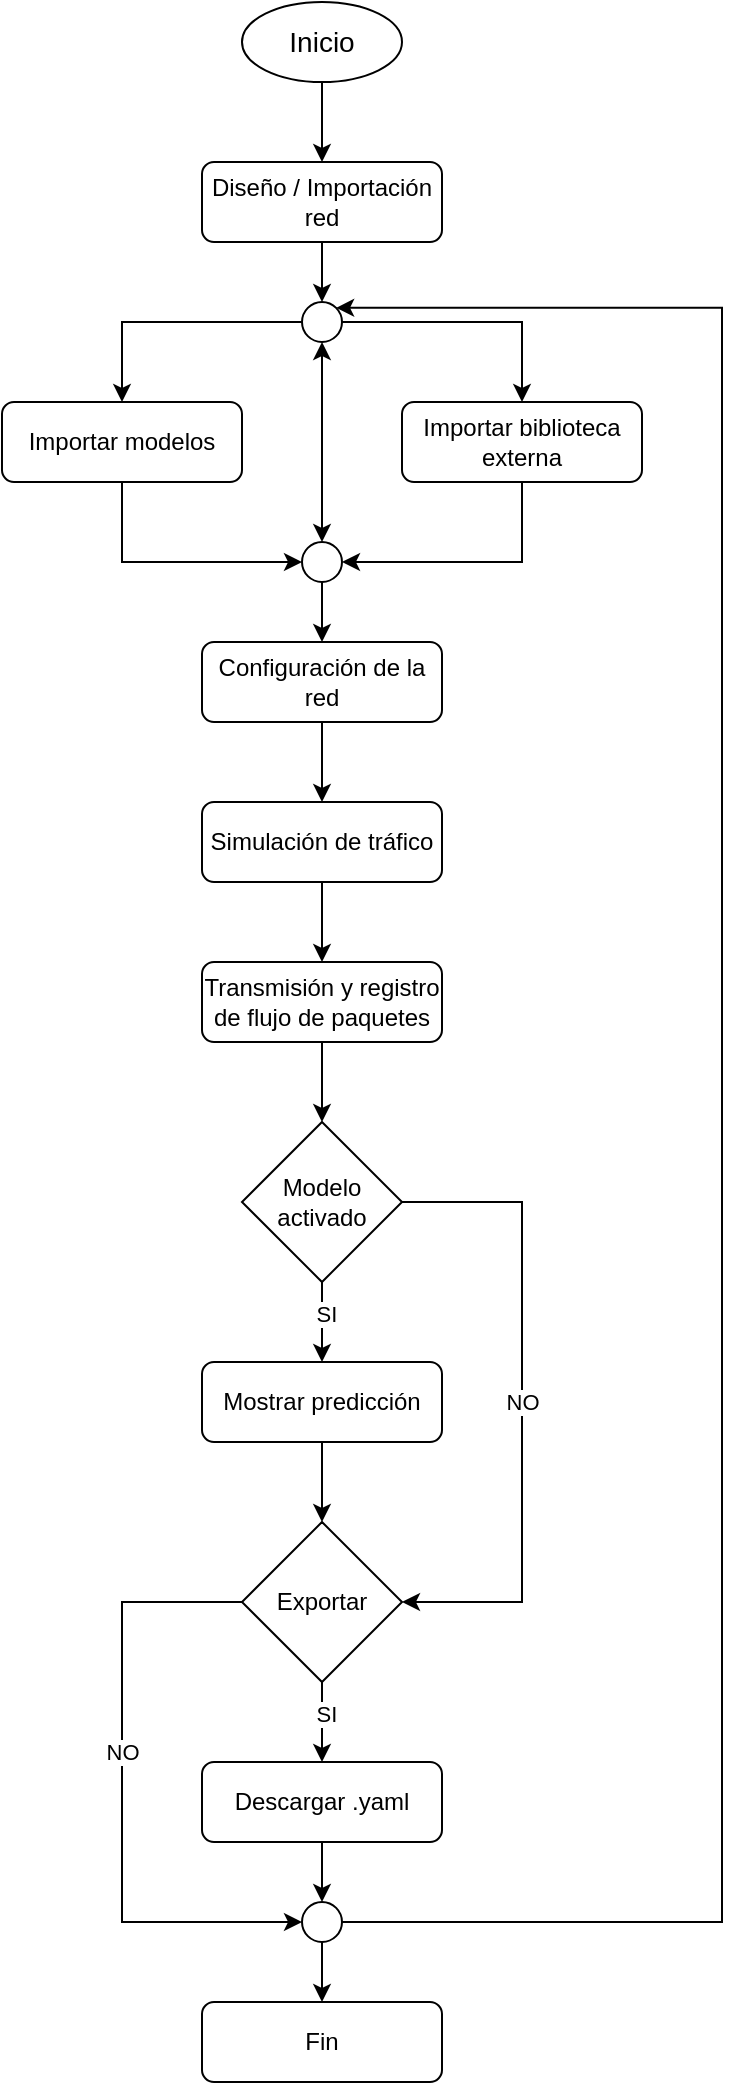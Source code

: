 <mxfile version="27.1.3">
  <diagram name="Page-1" id="mcOuH7iONtjyaMAI37Ni">
    <mxGraphModel dx="1584" dy="1407" grid="1" gridSize="10" guides="1" tooltips="1" connect="1" arrows="1" fold="1" page="1" pageScale="1" pageWidth="1169" pageHeight="827" math="0" shadow="0">
      <root>
        <mxCell id="0" />
        <mxCell id="1" parent="0" />
        <mxCell id="HHDmBZZF9b4SMVAAgY-t-6" style="edgeStyle=orthogonalEdgeStyle;rounded=0;orthogonalLoop=1;jettySize=auto;html=1;entryX=0.5;entryY=0;entryDx=0;entryDy=0;" edge="1" parent="1" source="HHDmBZZF9b4SMVAAgY-t-1" target="HHDmBZZF9b4SMVAAgY-t-2">
          <mxGeometry relative="1" as="geometry">
            <mxPoint x="220" y="90" as="targetPoint" />
          </mxGeometry>
        </mxCell>
        <mxCell id="HHDmBZZF9b4SMVAAgY-t-1" value="Inicio" style="ellipse;whiteSpace=wrap;html=1;fontSize=14;" vertex="1" parent="1">
          <mxGeometry x="180" width="80" height="40" as="geometry" />
        </mxCell>
        <mxCell id="HHDmBZZF9b4SMVAAgY-t-17" style="edgeStyle=orthogonalEdgeStyle;rounded=0;orthogonalLoop=1;jettySize=auto;html=1;entryX=0.5;entryY=0;entryDx=0;entryDy=0;" edge="1" parent="1" source="HHDmBZZF9b4SMVAAgY-t-2" target="HHDmBZZF9b4SMVAAgY-t-16">
          <mxGeometry relative="1" as="geometry" />
        </mxCell>
        <mxCell id="HHDmBZZF9b4SMVAAgY-t-2" value="Diseño / Importación&lt;div&gt;red&lt;/div&gt;" style="rounded=1;whiteSpace=wrap;html=1;" vertex="1" parent="1">
          <mxGeometry x="160" y="80" width="120" height="40" as="geometry" />
        </mxCell>
        <mxCell id="HHDmBZZF9b4SMVAAgY-t-22" style="edgeStyle=orthogonalEdgeStyle;rounded=0;orthogonalLoop=1;jettySize=auto;html=1;entryX=0;entryY=0.5;entryDx=0;entryDy=0;exitX=0.5;exitY=1;exitDx=0;exitDy=0;" edge="1" parent="1" source="HHDmBZZF9b4SMVAAgY-t-4" target="HHDmBZZF9b4SMVAAgY-t-20">
          <mxGeometry relative="1" as="geometry" />
        </mxCell>
        <mxCell id="HHDmBZZF9b4SMVAAgY-t-4" value="&lt;div&gt;Importar modelos&lt;/div&gt;" style="rounded=1;whiteSpace=wrap;html=1;" vertex="1" parent="1">
          <mxGeometry x="60" y="200" width="120" height="40" as="geometry" />
        </mxCell>
        <mxCell id="HHDmBZZF9b4SMVAAgY-t-31" style="edgeStyle=orthogonalEdgeStyle;rounded=0;orthogonalLoop=1;jettySize=auto;html=1;entryX=0.5;entryY=0;entryDx=0;entryDy=0;" edge="1" parent="1" source="HHDmBZZF9b4SMVAAgY-t-12" target="HHDmBZZF9b4SMVAAgY-t-25">
          <mxGeometry relative="1" as="geometry" />
        </mxCell>
        <mxCell id="HHDmBZZF9b4SMVAAgY-t-12" value="Configuración de la red" style="rounded=1;whiteSpace=wrap;html=1;" vertex="1" parent="1">
          <mxGeometry x="160" y="320" width="120" height="40" as="geometry" />
        </mxCell>
        <mxCell id="HHDmBZZF9b4SMVAAgY-t-21" style="edgeStyle=orthogonalEdgeStyle;rounded=0;orthogonalLoop=1;jettySize=auto;html=1;entryX=1;entryY=0.5;entryDx=0;entryDy=0;exitX=0.5;exitY=1;exitDx=0;exitDy=0;" edge="1" parent="1" source="HHDmBZZF9b4SMVAAgY-t-15" target="HHDmBZZF9b4SMVAAgY-t-20">
          <mxGeometry relative="1" as="geometry" />
        </mxCell>
        <mxCell id="HHDmBZZF9b4SMVAAgY-t-15" value="&lt;div&gt;Importar biblioteca externa&lt;/div&gt;" style="rounded=1;whiteSpace=wrap;html=1;" vertex="1" parent="1">
          <mxGeometry x="260" y="200" width="120" height="40" as="geometry" />
        </mxCell>
        <mxCell id="HHDmBZZF9b4SMVAAgY-t-19" style="edgeStyle=orthogonalEdgeStyle;rounded=0;orthogonalLoop=1;jettySize=auto;html=1;entryX=0.5;entryY=0;entryDx=0;entryDy=0;" edge="1" parent="1" source="HHDmBZZF9b4SMVAAgY-t-16" target="HHDmBZZF9b4SMVAAgY-t-15">
          <mxGeometry relative="1" as="geometry" />
        </mxCell>
        <mxCell id="HHDmBZZF9b4SMVAAgY-t-16" value="" style="ellipse;whiteSpace=wrap;html=1;" vertex="1" parent="1">
          <mxGeometry x="210" y="150" width="20" height="20" as="geometry" />
        </mxCell>
        <mxCell id="HHDmBZZF9b4SMVAAgY-t-18" style="edgeStyle=orthogonalEdgeStyle;rounded=0;orthogonalLoop=1;jettySize=auto;html=1;entryX=0.5;entryY=0;entryDx=0;entryDy=0;" edge="1" parent="1" source="HHDmBZZF9b4SMVAAgY-t-16" target="HHDmBZZF9b4SMVAAgY-t-4">
          <mxGeometry relative="1" as="geometry" />
        </mxCell>
        <mxCell id="HHDmBZZF9b4SMVAAgY-t-23" style="edgeStyle=orthogonalEdgeStyle;rounded=0;orthogonalLoop=1;jettySize=auto;html=1;entryX=0.5;entryY=1;entryDx=0;entryDy=0;startArrow=classic;startFill=1;" edge="1" parent="1" source="HHDmBZZF9b4SMVAAgY-t-20" target="HHDmBZZF9b4SMVAAgY-t-16">
          <mxGeometry relative="1" as="geometry" />
        </mxCell>
        <mxCell id="HHDmBZZF9b4SMVAAgY-t-30" style="edgeStyle=orthogonalEdgeStyle;rounded=0;orthogonalLoop=1;jettySize=auto;html=1;entryX=0.5;entryY=0;entryDx=0;entryDy=0;" edge="1" parent="1" source="HHDmBZZF9b4SMVAAgY-t-20" target="HHDmBZZF9b4SMVAAgY-t-12">
          <mxGeometry relative="1" as="geometry" />
        </mxCell>
        <mxCell id="HHDmBZZF9b4SMVAAgY-t-20" value="" style="ellipse;whiteSpace=wrap;html=1;" vertex="1" parent="1">
          <mxGeometry x="210" y="270" width="20" height="20" as="geometry" />
        </mxCell>
        <mxCell id="HHDmBZZF9b4SMVAAgY-t-32" style="edgeStyle=orthogonalEdgeStyle;rounded=0;orthogonalLoop=1;jettySize=auto;html=1;entryX=0.5;entryY=0;entryDx=0;entryDy=0;" edge="1" parent="1" source="HHDmBZZF9b4SMVAAgY-t-25" target="HHDmBZZF9b4SMVAAgY-t-33">
          <mxGeometry relative="1" as="geometry">
            <mxPoint x="220" y="490" as="targetPoint" />
          </mxGeometry>
        </mxCell>
        <mxCell id="HHDmBZZF9b4SMVAAgY-t-25" value="Simulación de tráfico" style="rounded=1;whiteSpace=wrap;html=1;" vertex="1" parent="1">
          <mxGeometry x="160" y="400" width="120" height="40" as="geometry" />
        </mxCell>
        <mxCell id="HHDmBZZF9b4SMVAAgY-t-36" style="edgeStyle=orthogonalEdgeStyle;rounded=0;orthogonalLoop=1;jettySize=auto;html=1;entryX=0.5;entryY=0;entryDx=0;entryDy=0;" edge="1" parent="1" source="HHDmBZZF9b4SMVAAgY-t-33" target="HHDmBZZF9b4SMVAAgY-t-35">
          <mxGeometry relative="1" as="geometry" />
        </mxCell>
        <mxCell id="HHDmBZZF9b4SMVAAgY-t-33" value="Transmisión y registro de flujo de paquetes" style="rounded=1;whiteSpace=wrap;html=1;" vertex="1" parent="1">
          <mxGeometry x="160" y="480" width="120" height="40" as="geometry" />
        </mxCell>
        <mxCell id="HHDmBZZF9b4SMVAAgY-t-39" style="edgeStyle=orthogonalEdgeStyle;rounded=0;orthogonalLoop=1;jettySize=auto;html=1;entryX=0.5;entryY=0;entryDx=0;entryDy=0;" edge="1" parent="1" source="HHDmBZZF9b4SMVAAgY-t-35" target="HHDmBZZF9b4SMVAAgY-t-37">
          <mxGeometry relative="1" as="geometry" />
        </mxCell>
        <mxCell id="HHDmBZZF9b4SMVAAgY-t-40" value="SI" style="edgeLabel;html=1;align=center;verticalAlign=middle;resizable=0;points=[];" vertex="1" connectable="0" parent="HHDmBZZF9b4SMVAAgY-t-39">
          <mxGeometry x="-0.21" y="2" relative="1" as="geometry">
            <mxPoint as="offset" />
          </mxGeometry>
        </mxCell>
        <mxCell id="HHDmBZZF9b4SMVAAgY-t-46" style="edgeStyle=orthogonalEdgeStyle;rounded=0;orthogonalLoop=1;jettySize=auto;html=1;entryX=1;entryY=0.5;entryDx=0;entryDy=0;exitX=1;exitY=0.5;exitDx=0;exitDy=0;" edge="1" parent="1" source="HHDmBZZF9b4SMVAAgY-t-35" target="HHDmBZZF9b4SMVAAgY-t-44">
          <mxGeometry relative="1" as="geometry">
            <Array as="points">
              <mxPoint x="320" y="600" />
              <mxPoint x="320" y="800" />
            </Array>
          </mxGeometry>
        </mxCell>
        <mxCell id="HHDmBZZF9b4SMVAAgY-t-47" value="NO" style="edgeLabel;html=1;align=center;verticalAlign=middle;resizable=0;points=[];" vertex="1" connectable="0" parent="HHDmBZZF9b4SMVAAgY-t-46">
          <mxGeometry x="0.079" y="4" relative="1" as="geometry">
            <mxPoint x="-4" y="-13" as="offset" />
          </mxGeometry>
        </mxCell>
        <mxCell id="HHDmBZZF9b4SMVAAgY-t-35" value="Modelo activado" style="rhombus;whiteSpace=wrap;html=1;" vertex="1" parent="1">
          <mxGeometry x="180" y="560" width="80" height="80" as="geometry" />
        </mxCell>
        <mxCell id="HHDmBZZF9b4SMVAAgY-t-45" style="edgeStyle=orthogonalEdgeStyle;rounded=0;orthogonalLoop=1;jettySize=auto;html=1;entryX=0.5;entryY=0;entryDx=0;entryDy=0;" edge="1" parent="1" source="HHDmBZZF9b4SMVAAgY-t-37" target="HHDmBZZF9b4SMVAAgY-t-44">
          <mxGeometry relative="1" as="geometry" />
        </mxCell>
        <mxCell id="HHDmBZZF9b4SMVAAgY-t-37" value="Mostrar predicción" style="rounded=1;whiteSpace=wrap;html=1;" vertex="1" parent="1">
          <mxGeometry x="160" y="680" width="120" height="40" as="geometry" />
        </mxCell>
        <mxCell id="HHDmBZZF9b4SMVAAgY-t-53" style="edgeStyle=orthogonalEdgeStyle;rounded=0;orthogonalLoop=1;jettySize=auto;html=1;entryX=0.5;entryY=0;entryDx=0;entryDy=0;" edge="1" parent="1" source="HHDmBZZF9b4SMVAAgY-t-42" target="HHDmBZZF9b4SMVAAgY-t-51">
          <mxGeometry relative="1" as="geometry" />
        </mxCell>
        <mxCell id="HHDmBZZF9b4SMVAAgY-t-42" value="Descargar .yaml" style="rounded=1;whiteSpace=wrap;html=1;" vertex="1" parent="1">
          <mxGeometry x="160" y="880" width="120" height="40" as="geometry" />
        </mxCell>
        <mxCell id="HHDmBZZF9b4SMVAAgY-t-50" style="edgeStyle=orthogonalEdgeStyle;rounded=0;orthogonalLoop=1;jettySize=auto;html=1;entryX=0;entryY=0.5;entryDx=0;entryDy=0;" edge="1" parent="1" source="HHDmBZZF9b4SMVAAgY-t-44" target="HHDmBZZF9b4SMVAAgY-t-51">
          <mxGeometry relative="1" as="geometry">
            <mxPoint x="120" y="1000" as="targetPoint" />
            <Array as="points">
              <mxPoint x="120" y="800" />
              <mxPoint x="120" y="960" />
            </Array>
          </mxGeometry>
        </mxCell>
        <mxCell id="HHDmBZZF9b4SMVAAgY-t-52" value="NO" style="edgeLabel;html=1;align=center;verticalAlign=middle;resizable=0;points=[];" vertex="1" connectable="0" parent="HHDmBZZF9b4SMVAAgY-t-50">
          <mxGeometry x="0.004" relative="1" as="geometry">
            <mxPoint y="-21" as="offset" />
          </mxGeometry>
        </mxCell>
        <mxCell id="HHDmBZZF9b4SMVAAgY-t-44" value="Exportar" style="rhombus;whiteSpace=wrap;html=1;" vertex="1" parent="1">
          <mxGeometry x="180" y="760" width="80" height="80" as="geometry" />
        </mxCell>
        <mxCell id="HHDmBZZF9b4SMVAAgY-t-48" style="edgeStyle=orthogonalEdgeStyle;rounded=0;orthogonalLoop=1;jettySize=auto;html=1;entryX=0.5;entryY=0;entryDx=0;entryDy=0;exitX=0.5;exitY=1;exitDx=0;exitDy=0;" edge="1" parent="1" source="HHDmBZZF9b4SMVAAgY-t-44" target="HHDmBZZF9b4SMVAAgY-t-42">
          <mxGeometry relative="1" as="geometry">
            <mxPoint x="220" y="870" as="sourcePoint" />
            <mxPoint x="220" y="910" as="targetPoint" />
          </mxGeometry>
        </mxCell>
        <mxCell id="HHDmBZZF9b4SMVAAgY-t-49" value="SI" style="edgeLabel;html=1;align=center;verticalAlign=middle;resizable=0;points=[];" vertex="1" connectable="0" parent="HHDmBZZF9b4SMVAAgY-t-48">
          <mxGeometry x="-0.21" y="2" relative="1" as="geometry">
            <mxPoint as="offset" />
          </mxGeometry>
        </mxCell>
        <mxCell id="HHDmBZZF9b4SMVAAgY-t-57" style="edgeStyle=orthogonalEdgeStyle;rounded=0;orthogonalLoop=1;jettySize=auto;html=1;entryX=1;entryY=0;entryDx=0;entryDy=0;" edge="1" parent="1" source="HHDmBZZF9b4SMVAAgY-t-51" target="HHDmBZZF9b4SMVAAgY-t-16">
          <mxGeometry relative="1" as="geometry">
            <mxPoint x="450" y="130" as="targetPoint" />
            <Array as="points">
              <mxPoint x="420" y="960" />
              <mxPoint x="420" y="153" />
            </Array>
          </mxGeometry>
        </mxCell>
        <mxCell id="HHDmBZZF9b4SMVAAgY-t-58" style="edgeStyle=orthogonalEdgeStyle;rounded=0;orthogonalLoop=1;jettySize=auto;html=1;entryX=0.5;entryY=0;entryDx=0;entryDy=0;" edge="1" parent="1" source="HHDmBZZF9b4SMVAAgY-t-51" target="HHDmBZZF9b4SMVAAgY-t-55">
          <mxGeometry relative="1" as="geometry" />
        </mxCell>
        <mxCell id="HHDmBZZF9b4SMVAAgY-t-51" value="" style="ellipse;whiteSpace=wrap;html=1;" vertex="1" parent="1">
          <mxGeometry x="210" y="950" width="20" height="20" as="geometry" />
        </mxCell>
        <mxCell id="HHDmBZZF9b4SMVAAgY-t-55" value="Fin" style="rounded=1;whiteSpace=wrap;html=1;" vertex="1" parent="1">
          <mxGeometry x="160" y="1000" width="120" height="40" as="geometry" />
        </mxCell>
      </root>
    </mxGraphModel>
  </diagram>
</mxfile>
